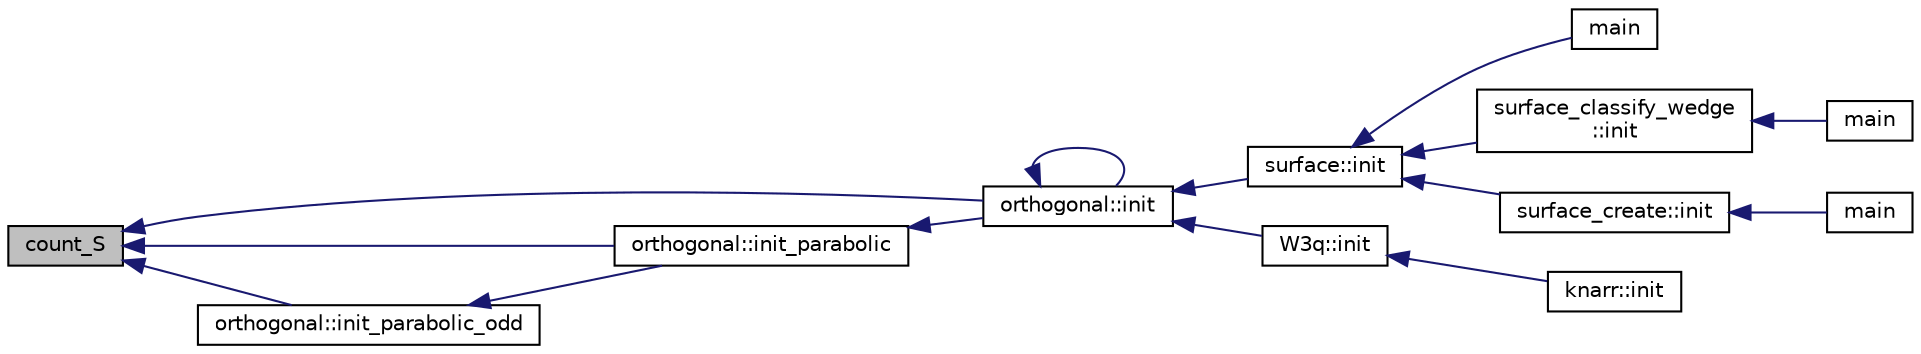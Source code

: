digraph "count_S"
{
  edge [fontname="Helvetica",fontsize="10",labelfontname="Helvetica",labelfontsize="10"];
  node [fontname="Helvetica",fontsize="10",shape=record];
  rankdir="LR";
  Node50 [label="count_S",height=0.2,width=0.4,color="black", fillcolor="grey75", style="filled", fontcolor="black"];
  Node50 -> Node51 [dir="back",color="midnightblue",fontsize="10",style="solid",fontname="Helvetica"];
  Node51 [label="orthogonal::init",height=0.2,width=0.4,color="black", fillcolor="white", style="filled",URL="$d7/daa/classorthogonal.html#a8bd53ba30f34ac50889503f0f3ef6deb"];
  Node51 -> Node51 [dir="back",color="midnightblue",fontsize="10",style="solid",fontname="Helvetica"];
  Node51 -> Node52 [dir="back",color="midnightblue",fontsize="10",style="solid",fontname="Helvetica"];
  Node52 [label="surface::init",height=0.2,width=0.4,color="black", fillcolor="white", style="filled",URL="$d5/d88/classsurface.html#a90570b0ca6ab02988159f2c40cb27308"];
  Node52 -> Node53 [dir="back",color="midnightblue",fontsize="10",style="solid",fontname="Helvetica"];
  Node53 [label="main",height=0.2,width=0.4,color="black", fillcolor="white", style="filled",URL="$d6/dc3/arc__lifting__main_8_c.html#a217dbf8b442f20279ea00b898af96f52"];
  Node52 -> Node54 [dir="back",color="midnightblue",fontsize="10",style="solid",fontname="Helvetica"];
  Node54 [label="surface_classify_wedge\l::init",height=0.2,width=0.4,color="black", fillcolor="white", style="filled",URL="$d7/d5c/classsurface__classify__wedge.html#a43302106663b307aa8274a5112a7010a"];
  Node54 -> Node55 [dir="back",color="midnightblue",fontsize="10",style="solid",fontname="Helvetica"];
  Node55 [label="main",height=0.2,width=0.4,color="black", fillcolor="white", style="filled",URL="$df/df8/surface__classify_8_c.html#a217dbf8b442f20279ea00b898af96f52"];
  Node52 -> Node56 [dir="back",color="midnightblue",fontsize="10",style="solid",fontname="Helvetica"];
  Node56 [label="surface_create::init",height=0.2,width=0.4,color="black", fillcolor="white", style="filled",URL="$de/da4/classsurface__create.html#ab0db5c12825f778e3caf8aa4da02eb06"];
  Node56 -> Node57 [dir="back",color="midnightblue",fontsize="10",style="solid",fontname="Helvetica"];
  Node57 [label="main",height=0.2,width=0.4,color="black", fillcolor="white", style="filled",URL="$d2/dfa/create__surface__main_8_c.html#a217dbf8b442f20279ea00b898af96f52"];
  Node51 -> Node58 [dir="back",color="midnightblue",fontsize="10",style="solid",fontname="Helvetica"];
  Node58 [label="W3q::init",height=0.2,width=0.4,color="black", fillcolor="white", style="filled",URL="$de/d2c/class_w3q.html#a215fe070895a4915537fcb1bfba4f777"];
  Node58 -> Node59 [dir="back",color="midnightblue",fontsize="10",style="solid",fontname="Helvetica"];
  Node59 [label="knarr::init",height=0.2,width=0.4,color="black", fillcolor="white", style="filled",URL="$d7/de5/classknarr.html#a1e25f28aeec8f316cc0ce81eb89e670e"];
  Node50 -> Node60 [dir="back",color="midnightblue",fontsize="10",style="solid",fontname="Helvetica"];
  Node60 [label="orthogonal::init_parabolic",height=0.2,width=0.4,color="black", fillcolor="white", style="filled",URL="$d7/daa/classorthogonal.html#aef84a93f2f8973a3b5fc2d7d48b1d5ed"];
  Node60 -> Node51 [dir="back",color="midnightblue",fontsize="10",style="solid",fontname="Helvetica"];
  Node50 -> Node61 [dir="back",color="midnightblue",fontsize="10",style="solid",fontname="Helvetica"];
  Node61 [label="orthogonal::init_parabolic_odd",height=0.2,width=0.4,color="black", fillcolor="white", style="filled",URL="$d7/daa/classorthogonal.html#adeb14ce7821acee632e1a1ca3975a201"];
  Node61 -> Node60 [dir="back",color="midnightblue",fontsize="10",style="solid",fontname="Helvetica"];
}
